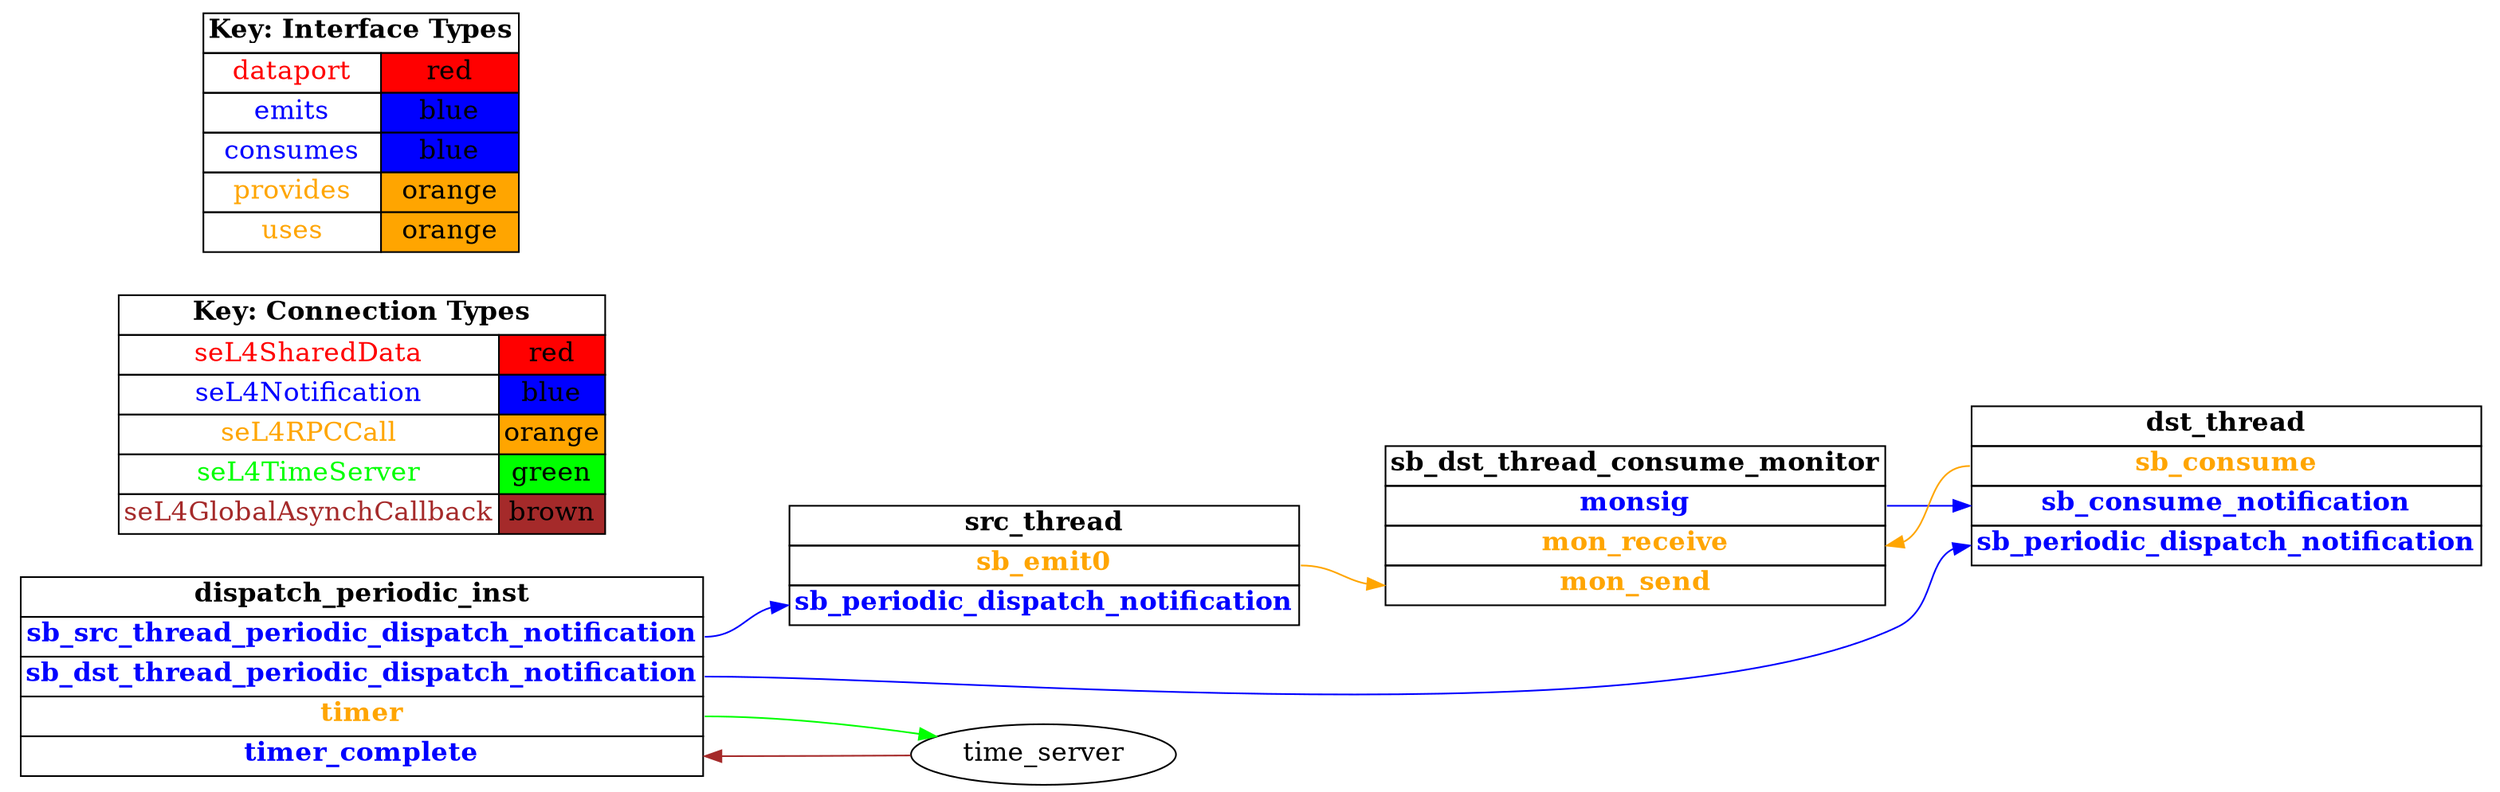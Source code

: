 digraph g {
graph [
  overlap = false,
  rankdir = "LR"
];
node [
  fontsize = "16",
  shape = "ellipse"
];
edge [
];

src_thread [
  label=<
    <TABLE BORDER="0" CELLBORDER="1" CELLSPACING="0">
      <TR><TD><B>src_thread</B></TD></TR>
      <TR><TD PORT="sb_emit0"><FONT COLOR="orange"><B>sb_emit0</B></FONT></TD></TR>
      <TR><TD PORT="sb_periodic_dispatch_notification"><FONT COLOR="blue"><B>sb_periodic_dispatch_notification</B></FONT></TD></TR>"
    </TABLE>
  >
  shape=plaintext
];

sb_dst_thread_consume_monitor [
  label=<
    <TABLE BORDER="0" CELLBORDER="1" CELLSPACING="0">
      <TR><TD><B>sb_dst_thread_consume_monitor</B></TD></TR>
      <TR><TD PORT="monsig"><FONT COLOR="blue"><B>monsig</B></FONT></TD></TR>
      <TR><TD PORT="mon_receive"><FONT COLOR="orange"><B>mon_receive</B></FONT></TD></TR>
      <TR><TD PORT="mon_send"><FONT COLOR="orange"><B>mon_send</B></FONT></TD></TR>"
    </TABLE>
  >
  shape=plaintext
];

dst_thread [
  label=<
    <TABLE BORDER="0" CELLBORDER="1" CELLSPACING="0">
      <TR><TD><B>dst_thread</B></TD></TR>
      <TR><TD PORT="sb_consume"><FONT COLOR="orange"><B>sb_consume</B></FONT></TD></TR>
      <TR><TD PORT="sb_consume_notification"><FONT COLOR="blue"><B>sb_consume_notification</B></FONT></TD></TR>
      <TR><TD PORT="sb_periodic_dispatch_notification"><FONT COLOR="blue"><B>sb_periodic_dispatch_notification</B></FONT></TD></TR>"
    </TABLE>
  >
  shape=plaintext
];

dispatch_periodic_inst [
  label=<
    <TABLE BORDER="0" CELLBORDER="1" CELLSPACING="0">
      <TR><TD><B>dispatch_periodic_inst</B></TD></TR>
      <TR><TD PORT="sb_src_thread_periodic_dispatch_notification"><FONT COLOR="blue"><B>sb_src_thread_periodic_dispatch_notification</B></FONT></TD></TR>
      <TR><TD PORT="sb_dst_thread_periodic_dispatch_notification"><FONT COLOR="blue"><B>sb_dst_thread_periodic_dispatch_notification</B></FONT></TD></TR>
      <TR><TD PORT="timer"><FONT COLOR="orange"><B>timer</B></FONT></TD></TR>
      <TR><TD PORT="timer_complete"><FONT COLOR="blue"><B>timer_complete</B></FONT></TD></TR>"
    </TABLE>
  >
  shape=plaintext
];

connectiontypekey [
  label=<
   <TABLE BORDER="0" CELLBORDER="1" CELLSPACING="0">
     <TR><TD COLSPAN="2"><B>Key: Connection Types</B></TD></TR>
     <TR><TD><FONT COLOR="red">seL4SharedData</FONT></TD><TD BGCOLOR="red">red</TD></TR>
     <TR><TD><FONT COLOR="blue">seL4Notification</FONT></TD><TD BGCOLOR="blue">blue</TD></TR>
     <TR><TD><FONT COLOR="orange">seL4RPCCall</FONT></TD><TD BGCOLOR="orange">orange</TD></TR>
     <TR><TD><FONT COLOR="green">seL4TimeServer</FONT></TD><TD BGCOLOR="green">green</TD></TR>
     <TR><TD><FONT COLOR="brown">seL4GlobalAsynchCallback</FONT></TD><TD BGCOLOR="brown">brown</TD></TR>
   </TABLE>
  >
  shape=plaintext
];

interfacetypekey [
  label=<
   <TABLE BORDER="0" CELLBORDER="1" CELLSPACING="0">
     <TR><TD COLSPAN="2"><B>Key: Interface Types</B></TD></TR>
     <TR><TD><FONT COLOR="red">dataport</FONT></TD><TD BGCOLOR="red">red</TD></TR>
     <TR><TD><FONT COLOR="blue">emits</FONT></TD><TD BGCOLOR="blue">blue</TD></TR>
     <TR><TD><FONT COLOR="blue">consumes</FONT></TD><TD BGCOLOR="blue">blue</TD></TR>
     <TR><TD><FONT COLOR="orange">provides</FONT></TD><TD BGCOLOR="orange">orange</TD></TR>
     <TR><TD><FONT COLOR="orange">uses</FONT></TD><TD BGCOLOR="orange">orange</TD></TR>
   </TABLE>
  >
  shape=plaintext
];

"src_thread":sb_emit0 -> "sb_dst_thread_consume_monitor":mon_send [
  color="orange"
  //label = "seL4RPCCall"
  id = conn1
];

"dst_thread":sb_consume -> "sb_dst_thread_consume_monitor":mon_receive [
  color="orange"
  //label = "seL4RPCCall"
  id = conn2
];

"sb_dst_thread_consume_monitor":monsig -> "dst_thread":sb_consume_notification [
  color="blue"
  //label = "seL4Notification"
  id = conn3
];

"dispatch_periodic_inst":sb_src_thread_periodic_dispatch_notification -> "src_thread":sb_periodic_dispatch_notification [
  color="blue"
  //label = "seL4Notification"
  id = conn4
];

"dispatch_periodic_inst":sb_dst_thread_periodic_dispatch_notification -> "dst_thread":sb_periodic_dispatch_notification [
  color="blue"
  //label = "seL4Notification"
  id = conn5
];

"dispatch_periodic_inst":timer -> "time_server":the_timer [
  color="green"
  //label = "seL4TimeServer"
  id = conn6
];

"time_server":timer_notification -> "dispatch_periodic_inst":timer_complete [
  color="brown"
  //label = "seL4GlobalAsynchCallback"
  id = conn7
];

}